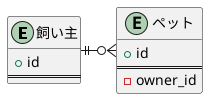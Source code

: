 @startuml

entity "飼い主" as owners {
  + id
  ===
}

entity "ペット" as pets {
  + id
  ===
  - owner_id
}

owners ||-right-o{ pets

@enduml
